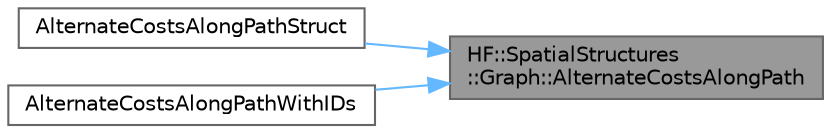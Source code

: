 digraph "HF::SpatialStructures::Graph::AlternateCostsAlongPath"
{
 // LATEX_PDF_SIZE
  bgcolor="transparent";
  edge [fontname=Helvetica,fontsize=10,labelfontname=Helvetica,labelfontsize=10];
  node [fontname=Helvetica,fontsize=10,shape=box,height=0.2,width=0.4];
  rankdir="RL";
  Node1 [label="HF::SpatialStructures\l::Graph::AlternateCostsAlongPath",height=0.2,width=0.4,color="gray40", fillcolor="grey60", style="filled", fontcolor="black",tooltip="Computes an alternate cost type between nodes along a path."];
  Node1 -> Node2 [dir="back",color="steelblue1",style="solid"];
  Node2 [label="AlternateCostsAlongPathStruct",height=0.2,width=0.4,color="grey40", fillcolor="white", style="filled",URL="$a00458.html#ga2adf501db7a52d3a210f7020d4ecad13",tooltip="Get the alternate costs of traversing a given path."];
  Node1 -> Node3 [dir="back",color="steelblue1",style="solid"];
  Node3 [label="AlternateCostsAlongPathWithIDs",height=0.2,width=0.4,color="grey40", fillcolor="white", style="filled",URL="$a00458.html#gad96687ba2fee8a0792a91d4d36588908",tooltip="Get the alternate costs of traversing a given path."];
}

